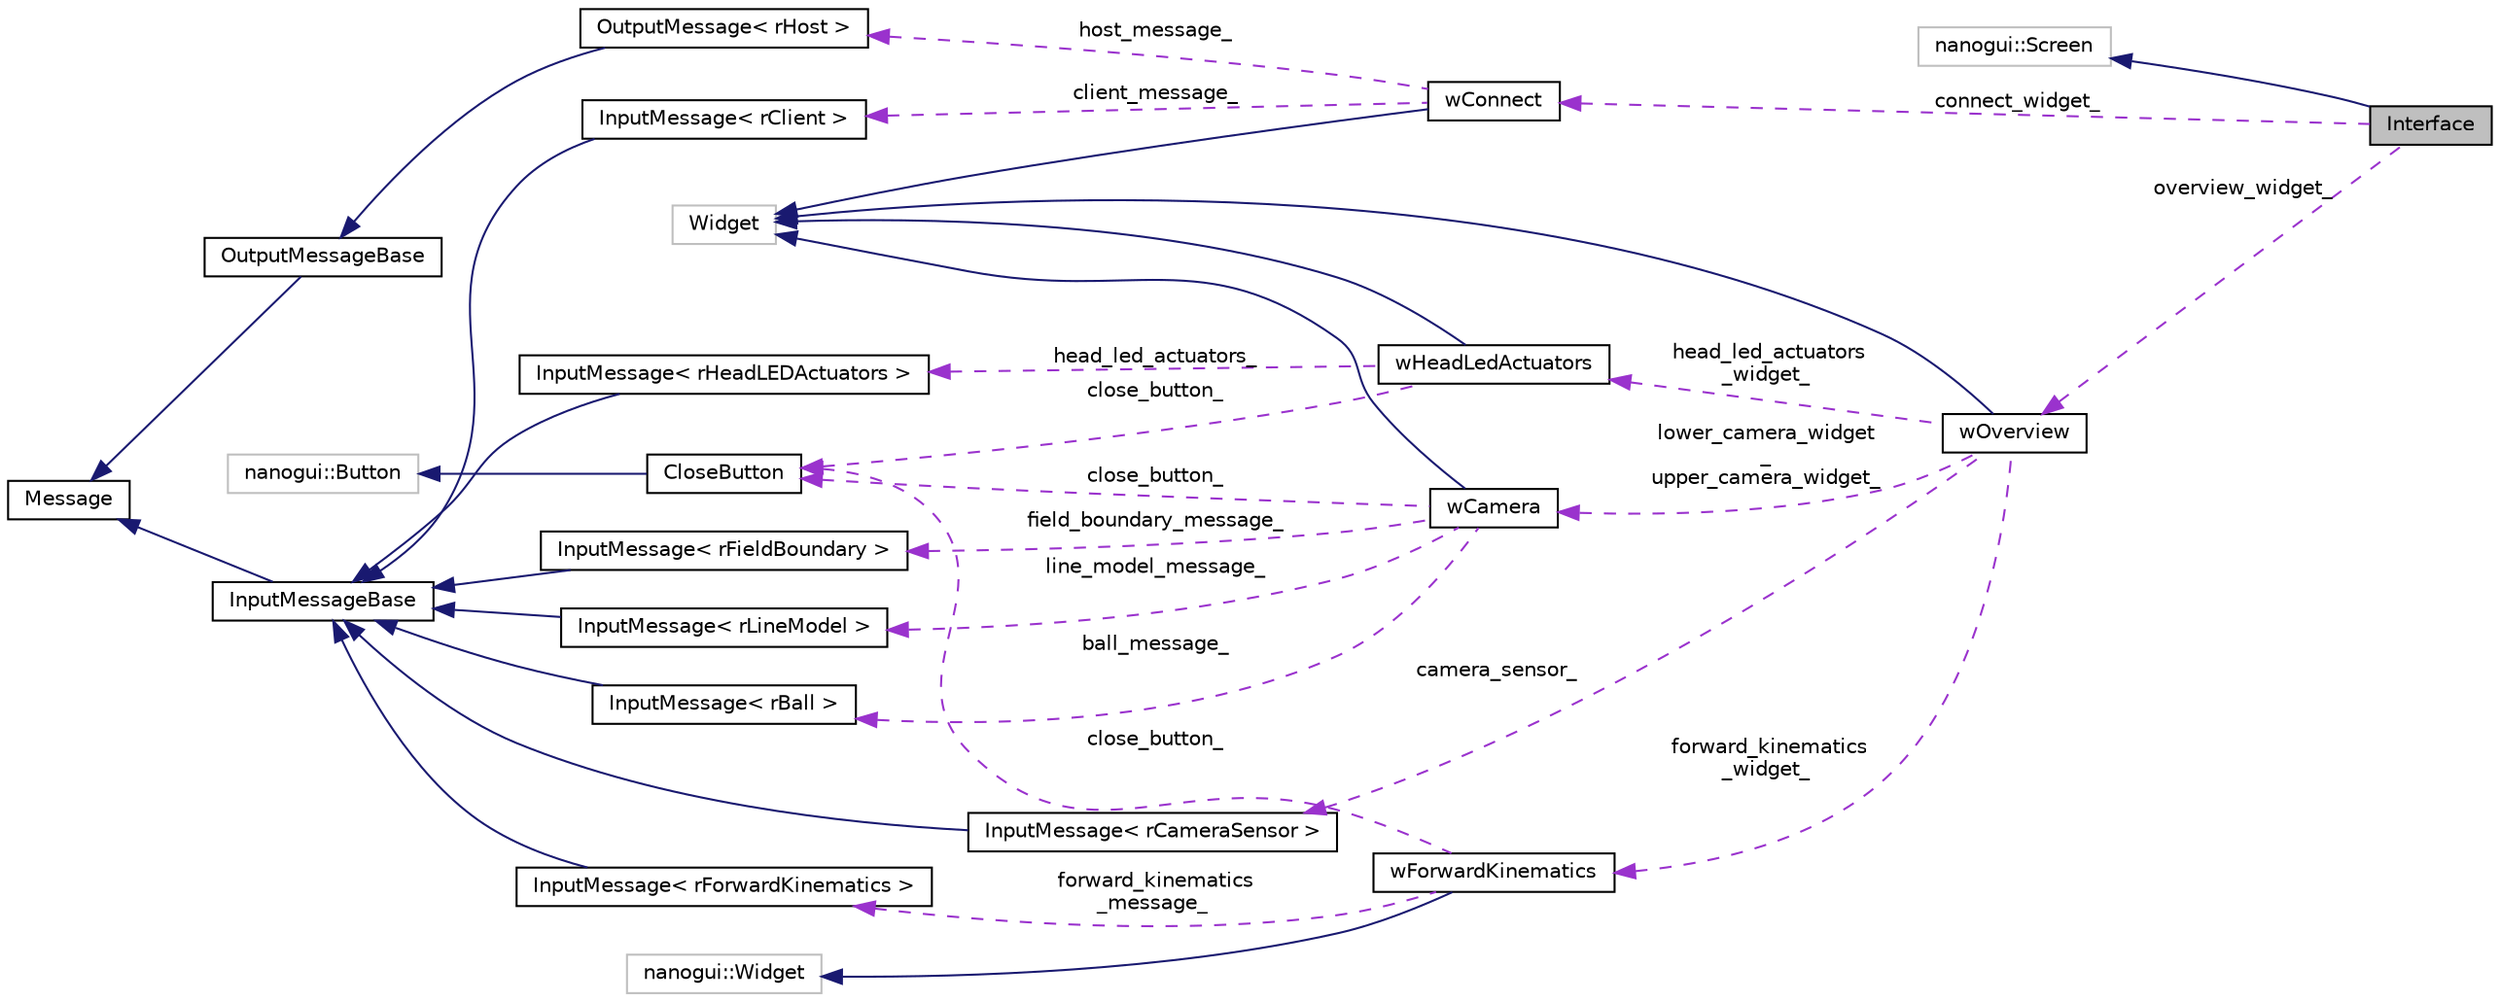 digraph "Interface"
{
  edge [fontname="Helvetica",fontsize="10",labelfontname="Helvetica",labelfontsize="10"];
  node [fontname="Helvetica",fontsize="10",shape=record];
  rankdir="LR";
  Node2 [label="Interface",height=0.2,width=0.4,color="black", fillcolor="grey75", style="filled", fontcolor="black"];
  Node3 -> Node2 [dir="back",color="midnightblue",fontsize="10",style="solid",fontname="Helvetica"];
  Node3 [label="nanogui::Screen",height=0.2,width=0.4,color="grey75", fillcolor="white", style="filled"];
  Node4 -> Node2 [dir="back",color="darkorchid3",fontsize="10",style="dashed",label=" connect_widget_" ,fontname="Helvetica"];
  Node4 [label="wConnect",height=0.2,width=0.4,color="black", fillcolor="white", style="filled",URL="$classwConnect.html",tooltip="wConnect: widget to handle the connection with the host. "];
  Node5 -> Node4 [dir="back",color="midnightblue",fontsize="10",style="solid",fontname="Helvetica"];
  Node5 [label="Widget",height=0.2,width=0.4,color="grey75", fillcolor="white", style="filled"];
  Node6 -> Node4 [dir="back",color="darkorchid3",fontsize="10",style="dashed",label=" host_message_" ,fontname="Helvetica"];
  Node6 [label="OutputMessage\< rHost \>",height=0.2,width=0.4,color="black", fillcolor="white", style="filled",URL="$classOutputMessage.html"];
  Node7 -> Node6 [dir="back",color="midnightblue",fontsize="10",style="solid",fontname="Helvetica"];
  Node7 [label="OutputMessageBase",height=0.2,width=0.4,color="black", fillcolor="white", style="filled",URL="$classOutputMessageBase.html",tooltip="OutputMessage of a module. "];
  Node8 -> Node7 [dir="back",color="midnightblue",fontsize="10",style="solid",fontname="Helvetica"];
  Node8 [label="Message",height=0.2,width=0.4,color="black", fillcolor="white", style="filled",URL="$classMessage.html",tooltip="Message abstract class. "];
  Node9 -> Node4 [dir="back",color="darkorchid3",fontsize="10",style="dashed",label=" client_message_" ,fontname="Helvetica"];
  Node9 [label="InputMessage\< rClient \>",height=0.2,width=0.4,color="black", fillcolor="white", style="filled",URL="$classInputMessage.html"];
  Node10 -> Node9 [dir="back",color="midnightblue",fontsize="10",style="solid",fontname="Helvetica"];
  Node10 [label="InputMessageBase",height=0.2,width=0.4,color="black", fillcolor="white", style="filled",URL="$classInputMessageBase.html",tooltip="InputMessage of a module. "];
  Node8 -> Node10 [dir="back",color="midnightblue",fontsize="10",style="solid",fontname="Helvetica"];
  Node11 -> Node2 [dir="back",color="darkorchid3",fontsize="10",style="dashed",label=" overview_widget_" ,fontname="Helvetica"];
  Node11 [label="wOverview",height=0.2,width=0.4,color="black", fillcolor="white", style="filled",URL="$classwOverview.html",tooltip="wOverview: Overview widget containing the main categories of the representations that are always show..."];
  Node5 -> Node11 [dir="back",color="midnightblue",fontsize="10",style="solid",fontname="Helvetica"];
  Node12 -> Node11 [dir="back",color="darkorchid3",fontsize="10",style="dashed",label=" camera_sensor_" ,fontname="Helvetica"];
  Node12 [label="InputMessage\< rCameraSensor \>",height=0.2,width=0.4,color="black", fillcolor="white", style="filled",URL="$classInputMessage.html"];
  Node10 -> Node12 [dir="back",color="midnightblue",fontsize="10",style="solid",fontname="Helvetica"];
  Node13 -> Node11 [dir="back",color="darkorchid3",fontsize="10",style="dashed",label=" lower_camera_widget\l_\nupper_camera_widget_" ,fontname="Helvetica"];
  Node13 [label="wCamera",height=0.2,width=0.4,color="black", fillcolor="white", style="filled",URL="$classwCamera.html",tooltip="wCamera: widget to visualise images and draw on them. "];
  Node5 -> Node13 [dir="back",color="midnightblue",fontsize="10",style="solid",fontname="Helvetica"];
  Node14 -> Node13 [dir="back",color="darkorchid3",fontsize="10",style="dashed",label=" close_button_" ,fontname="Helvetica"];
  Node14 [label="CloseButton",height=0.2,width=0.4,color="black", fillcolor="white", style="filled",URL="$classCloseButton.html",tooltip="CloseButton: nanogui button that closes the window it is in. "];
  Node15 -> Node14 [dir="back",color="midnightblue",fontsize="10",style="solid",fontname="Helvetica"];
  Node15 [label="nanogui::Button",height=0.2,width=0.4,color="grey75", fillcolor="white", style="filled"];
  Node16 -> Node13 [dir="back",color="darkorchid3",fontsize="10",style="dashed",label=" ball_message_" ,fontname="Helvetica"];
  Node16 [label="InputMessage\< rBall \>",height=0.2,width=0.4,color="black", fillcolor="white", style="filled",URL="$classInputMessage.html"];
  Node10 -> Node16 [dir="back",color="midnightblue",fontsize="10",style="solid",fontname="Helvetica"];
  Node17 -> Node13 [dir="back",color="darkorchid3",fontsize="10",style="dashed",label=" field_boundary_message_" ,fontname="Helvetica"];
  Node17 [label="InputMessage\< rFieldBoundary \>",height=0.2,width=0.4,color="black", fillcolor="white", style="filled",URL="$classInputMessage.html"];
  Node10 -> Node17 [dir="back",color="midnightblue",fontsize="10",style="solid",fontname="Helvetica"];
  Node18 -> Node13 [dir="back",color="darkorchid3",fontsize="10",style="dashed",label=" line_model_message_" ,fontname="Helvetica"];
  Node18 [label="InputMessage\< rLineModel \>",height=0.2,width=0.4,color="black", fillcolor="white", style="filled",URL="$classInputMessage.html"];
  Node10 -> Node18 [dir="back",color="midnightblue",fontsize="10",style="solid",fontname="Helvetica"];
  Node19 -> Node11 [dir="back",color="darkorchid3",fontsize="10",style="dashed",label=" head_led_actuators\l_widget_" ,fontname="Helvetica"];
  Node19 [label="wHeadLedActuators",height=0.2,width=0.4,color="black", fillcolor="white", style="filled",URL="$classwHeadLedActuators.html",tooltip="wHeadLedActuators: widget to visualise the head led actuators. "];
  Node5 -> Node19 [dir="back",color="midnightblue",fontsize="10",style="solid",fontname="Helvetica"];
  Node20 -> Node19 [dir="back",color="darkorchid3",fontsize="10",style="dashed",label=" head_led_actuators_" ,fontname="Helvetica"];
  Node20 [label="InputMessage\< rHeadLEDActuators \>",height=0.2,width=0.4,color="black", fillcolor="white", style="filled",URL="$classInputMessage.html"];
  Node10 -> Node20 [dir="back",color="midnightblue",fontsize="10",style="solid",fontname="Helvetica"];
  Node14 -> Node19 [dir="back",color="darkorchid3",fontsize="10",style="dashed",label=" close_button_" ,fontname="Helvetica"];
  Node21 -> Node11 [dir="back",color="darkorchid3",fontsize="10",style="dashed",label=" forward_kinematics\l_widget_" ,fontname="Helvetica"];
  Node21 [label="wForwardKinematics",height=0.2,width=0.4,color="black", fillcolor="white", style="filled",URL="$classwForwardKinematics.html",tooltip="wForwardKinematics: widget starts writing the forward kinematics values to a file. "];
  Node22 -> Node21 [dir="back",color="midnightblue",fontsize="10",style="solid",fontname="Helvetica"];
  Node22 [label="nanogui::Widget",height=0.2,width=0.4,color="grey75", fillcolor="white", style="filled"];
  Node14 -> Node21 [dir="back",color="darkorchid3",fontsize="10",style="dashed",label=" close_button_" ,fontname="Helvetica"];
  Node23 -> Node21 [dir="back",color="darkorchid3",fontsize="10",style="dashed",label=" forward_kinematics\l_message_" ,fontname="Helvetica"];
  Node23 [label="InputMessage\< rForwardKinematics \>",height=0.2,width=0.4,color="black", fillcolor="white", style="filled",URL="$classInputMessage.html"];
  Node10 -> Node23 [dir="back",color="midnightblue",fontsize="10",style="solid",fontname="Helvetica"];
}
